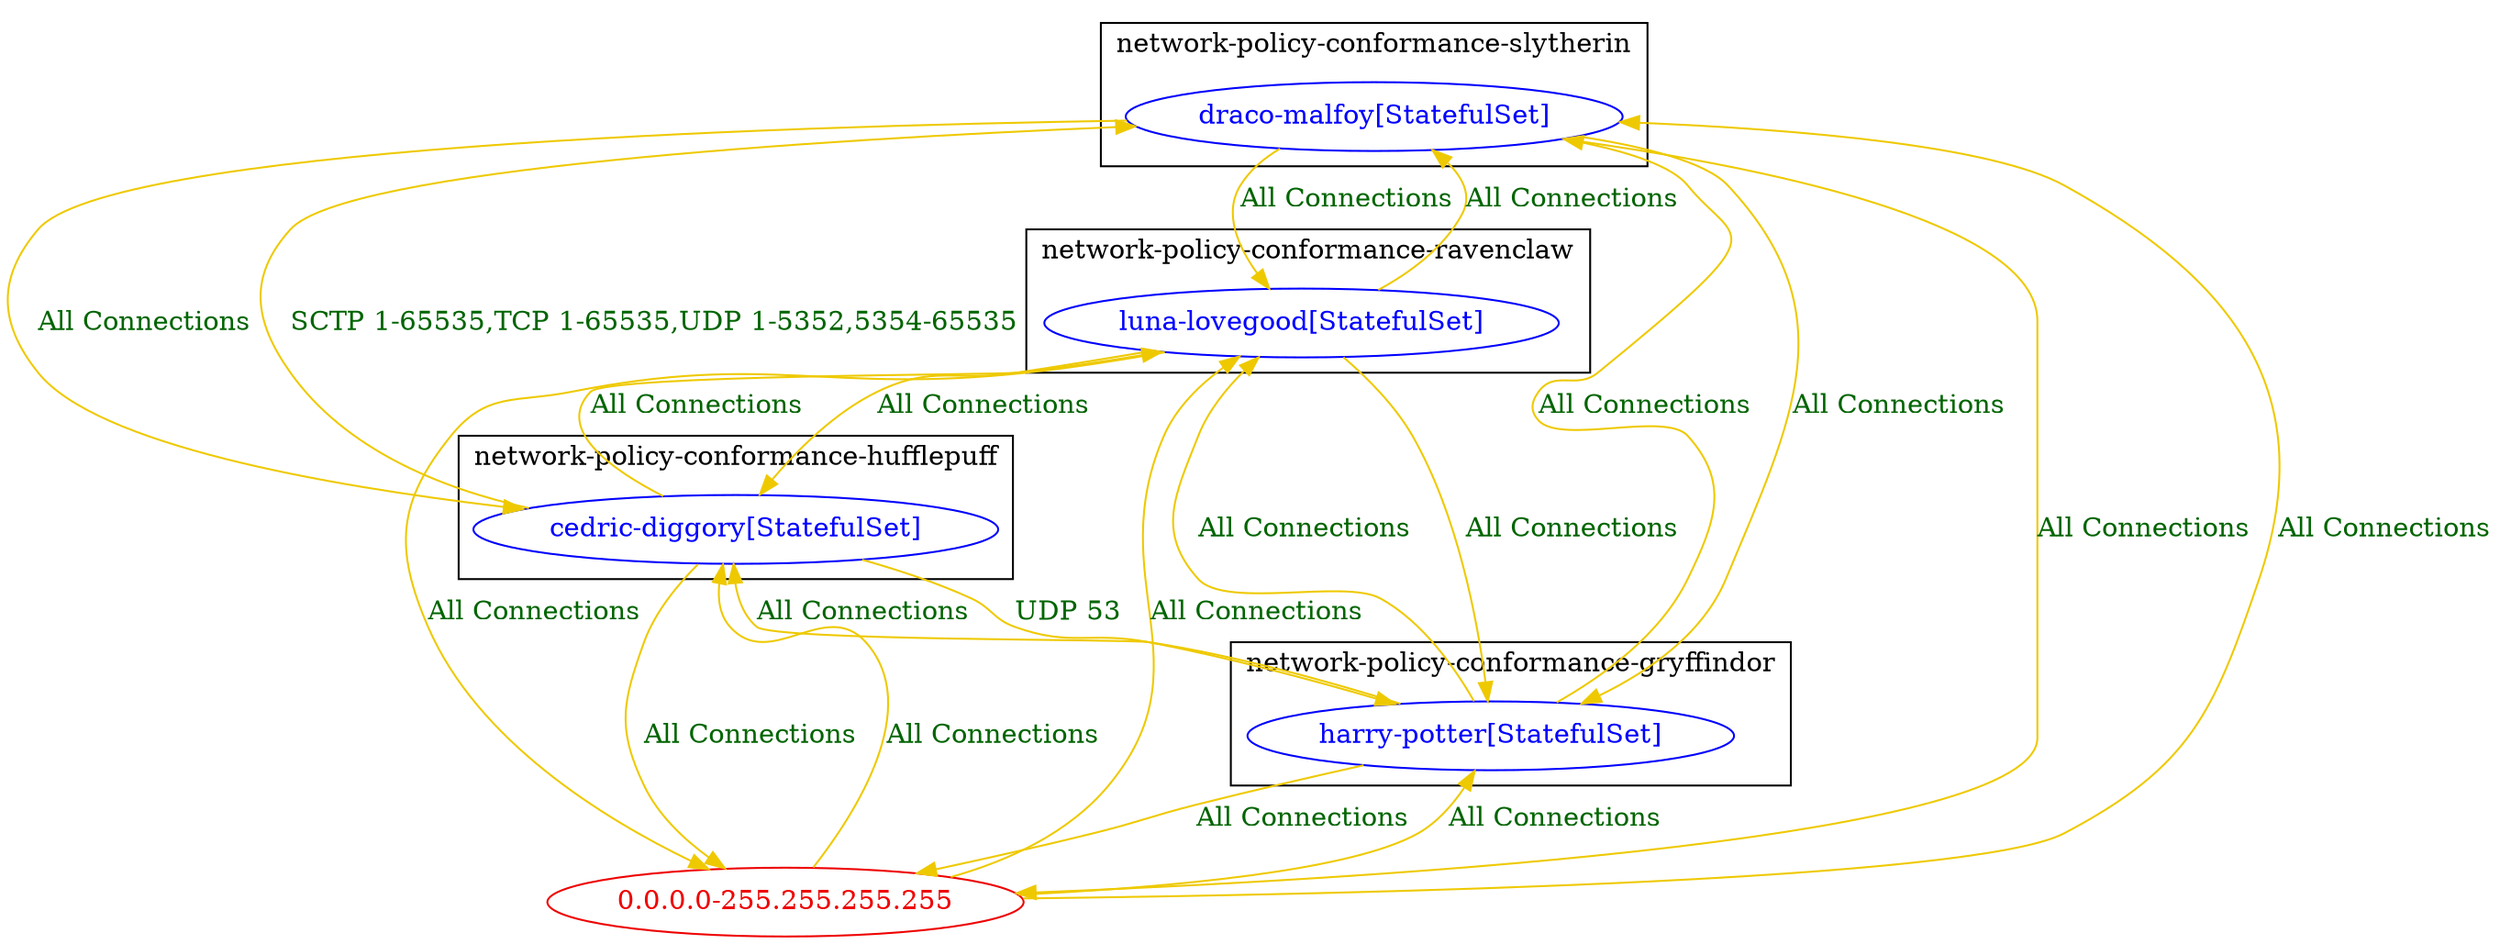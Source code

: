 digraph {
	subgraph cluster_network_policy_conformance_gryffindor {
		"network-policy-conformance-gryffindor/harry-potter[StatefulSet]" [label="harry-potter[StatefulSet]" color="blue" fontcolor="blue"]
		label="network-policy-conformance-gryffindor"
	}
	subgraph cluster_network_policy_conformance_hufflepuff {
		"network-policy-conformance-hufflepuff/cedric-diggory[StatefulSet]" [label="cedric-diggory[StatefulSet]" color="blue" fontcolor="blue"]
		label="network-policy-conformance-hufflepuff"
	}
	subgraph cluster_network_policy_conformance_ravenclaw {
		"network-policy-conformance-ravenclaw/luna-lovegood[StatefulSet]" [label="luna-lovegood[StatefulSet]" color="blue" fontcolor="blue"]
		label="network-policy-conformance-ravenclaw"
	}
	subgraph cluster_network_policy_conformance_slytherin {
		"network-policy-conformance-slytherin/draco-malfoy[StatefulSet]" [label="draco-malfoy[StatefulSet]" color="blue" fontcolor="blue"]
		label="network-policy-conformance-slytherin"
	}
	"0.0.0.0-255.255.255.255" [label="0.0.0.0-255.255.255.255" color="red2" fontcolor="red2"]
	"0.0.0.0-255.255.255.255" -> "network-policy-conformance-gryffindor/harry-potter[StatefulSet]" [label="All Connections" color="gold2" fontcolor="darkgreen" weight=0.5]
	"0.0.0.0-255.255.255.255" -> "network-policy-conformance-hufflepuff/cedric-diggory[StatefulSet]" [label="All Connections" color="gold2" fontcolor="darkgreen" weight=0.5]
	"0.0.0.0-255.255.255.255" -> "network-policy-conformance-ravenclaw/luna-lovegood[StatefulSet]" [label="All Connections" color="gold2" fontcolor="darkgreen" weight=0.5]
	"0.0.0.0-255.255.255.255" -> "network-policy-conformance-slytherin/draco-malfoy[StatefulSet]" [label="All Connections" color="gold2" fontcolor="darkgreen" weight=0.5]
	"network-policy-conformance-gryffindor/harry-potter[StatefulSet]" -> "0.0.0.0-255.255.255.255" [label="All Connections" color="gold2" fontcolor="darkgreen" weight=1]
	"network-policy-conformance-gryffindor/harry-potter[StatefulSet]" -> "network-policy-conformance-hufflepuff/cedric-diggory[StatefulSet]" [label="All Connections" color="gold2" fontcolor="darkgreen" weight=0.5]
	"network-policy-conformance-gryffindor/harry-potter[StatefulSet]" -> "network-policy-conformance-ravenclaw/luna-lovegood[StatefulSet]" [label="All Connections" color="gold2" fontcolor="darkgreen" weight=0.5]
	"network-policy-conformance-gryffindor/harry-potter[StatefulSet]" -> "network-policy-conformance-slytherin/draco-malfoy[StatefulSet]" [label="All Connections" color="gold2" fontcolor="darkgreen" weight=0.5]
	"network-policy-conformance-hufflepuff/cedric-diggory[StatefulSet]" -> "0.0.0.0-255.255.255.255" [label="All Connections" color="gold2" fontcolor="darkgreen" weight=1]
	"network-policy-conformance-hufflepuff/cedric-diggory[StatefulSet]" -> "network-policy-conformance-gryffindor/harry-potter[StatefulSet]" [label="UDP 53" color="gold2" fontcolor="darkgreen" weight=1]
	"network-policy-conformance-hufflepuff/cedric-diggory[StatefulSet]" -> "network-policy-conformance-ravenclaw/luna-lovegood[StatefulSet]" [label="All Connections" color="gold2" fontcolor="darkgreen" weight=0.5]
	"network-policy-conformance-hufflepuff/cedric-diggory[StatefulSet]" -> "network-policy-conformance-slytherin/draco-malfoy[StatefulSet]" [label="SCTP 1-65535,TCP 1-65535,UDP 1-5352,5354-65535" color="gold2" fontcolor="darkgreen" weight=0.5]
	"network-policy-conformance-ravenclaw/luna-lovegood[StatefulSet]" -> "0.0.0.0-255.255.255.255" [label="All Connections" color="gold2" fontcolor="darkgreen" weight=1]
	"network-policy-conformance-ravenclaw/luna-lovegood[StatefulSet]" -> "network-policy-conformance-gryffindor/harry-potter[StatefulSet]" [label="All Connections" color="gold2" fontcolor="darkgreen" weight=1]
	"network-policy-conformance-ravenclaw/luna-lovegood[StatefulSet]" -> "network-policy-conformance-hufflepuff/cedric-diggory[StatefulSet]" [label="All Connections" color="gold2" fontcolor="darkgreen" weight=1]
	"network-policy-conformance-ravenclaw/luna-lovegood[StatefulSet]" -> "network-policy-conformance-slytherin/draco-malfoy[StatefulSet]" [label="All Connections" color="gold2" fontcolor="darkgreen" weight=0.5]
	"network-policy-conformance-slytherin/draco-malfoy[StatefulSet]" -> "0.0.0.0-255.255.255.255" [label="All Connections" color="gold2" fontcolor="darkgreen" weight=1]
	"network-policy-conformance-slytherin/draco-malfoy[StatefulSet]" -> "network-policy-conformance-gryffindor/harry-potter[StatefulSet]" [label="All Connections" color="gold2" fontcolor="darkgreen" weight=1]
	"network-policy-conformance-slytherin/draco-malfoy[StatefulSet]" -> "network-policy-conformance-hufflepuff/cedric-diggory[StatefulSet]" [label="All Connections" color="gold2" fontcolor="darkgreen" weight=1]
	"network-policy-conformance-slytherin/draco-malfoy[StatefulSet]" -> "network-policy-conformance-ravenclaw/luna-lovegood[StatefulSet]" [label="All Connections" color="gold2" fontcolor="darkgreen" weight=1]
}